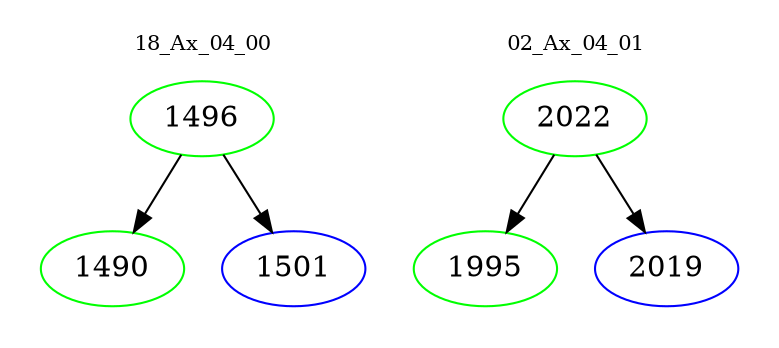 digraph{
subgraph cluster_0 {
color = white
label = "18_Ax_04_00";
fontsize=10;
T0_1496 [label="1496", color="green"]
T0_1496 -> T0_1490 [color="black"]
T0_1490 [label="1490", color="green"]
T0_1496 -> T0_1501 [color="black"]
T0_1501 [label="1501", color="blue"]
}
subgraph cluster_1 {
color = white
label = "02_Ax_04_01";
fontsize=10;
T1_2022 [label="2022", color="green"]
T1_2022 -> T1_1995 [color="black"]
T1_1995 [label="1995", color="green"]
T1_2022 -> T1_2019 [color="black"]
T1_2019 [label="2019", color="blue"]
}
}
